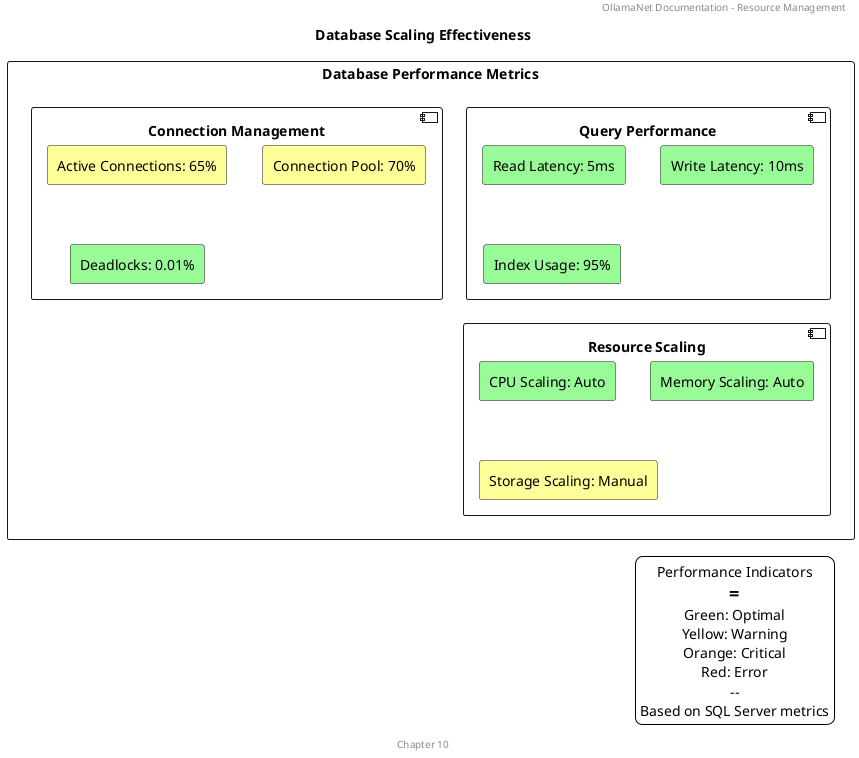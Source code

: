 @startuml database_scaling_effectiveness

title Database Scaling Effectiveness

header OllamaNet Documentation - Resource Management
footer Chapter 10

skinparam backgroundColor white
skinparam defaultTextAlignment center

rectangle "Database Performance Metrics" {
    component "Query Performance" {
        rectangle "Read Latency: 5ms" as qp1 #98FB98
        rectangle "Write Latency: 10ms" as qp2 #98FB98
        rectangle "Index Usage: 95%" as qp3 #98FB98
    }

    component "Connection Management" {
        rectangle "Active Connections: 65%" as cm1 #FFFF99
        rectangle "Connection Pool: 70%" as cm2 #FFFF99
        rectangle "Deadlocks: 0.01%" as cm3 #98FB98
    }

    component "Resource Scaling" {
        rectangle "CPU Scaling: Auto" as rs1 #98FB98
        rectangle "Memory Scaling: Auto" as rs2 #98FB98
        rectangle "Storage Scaling: Manual" as rs3 #FFFF99
    }
}

legend right
  Performance Indicators
  ==
  Green: Optimal
  Yellow: Warning
  Orange: Critical
  Red: Error
  --
  Based on SQL Server metrics
end legend

@enduml
